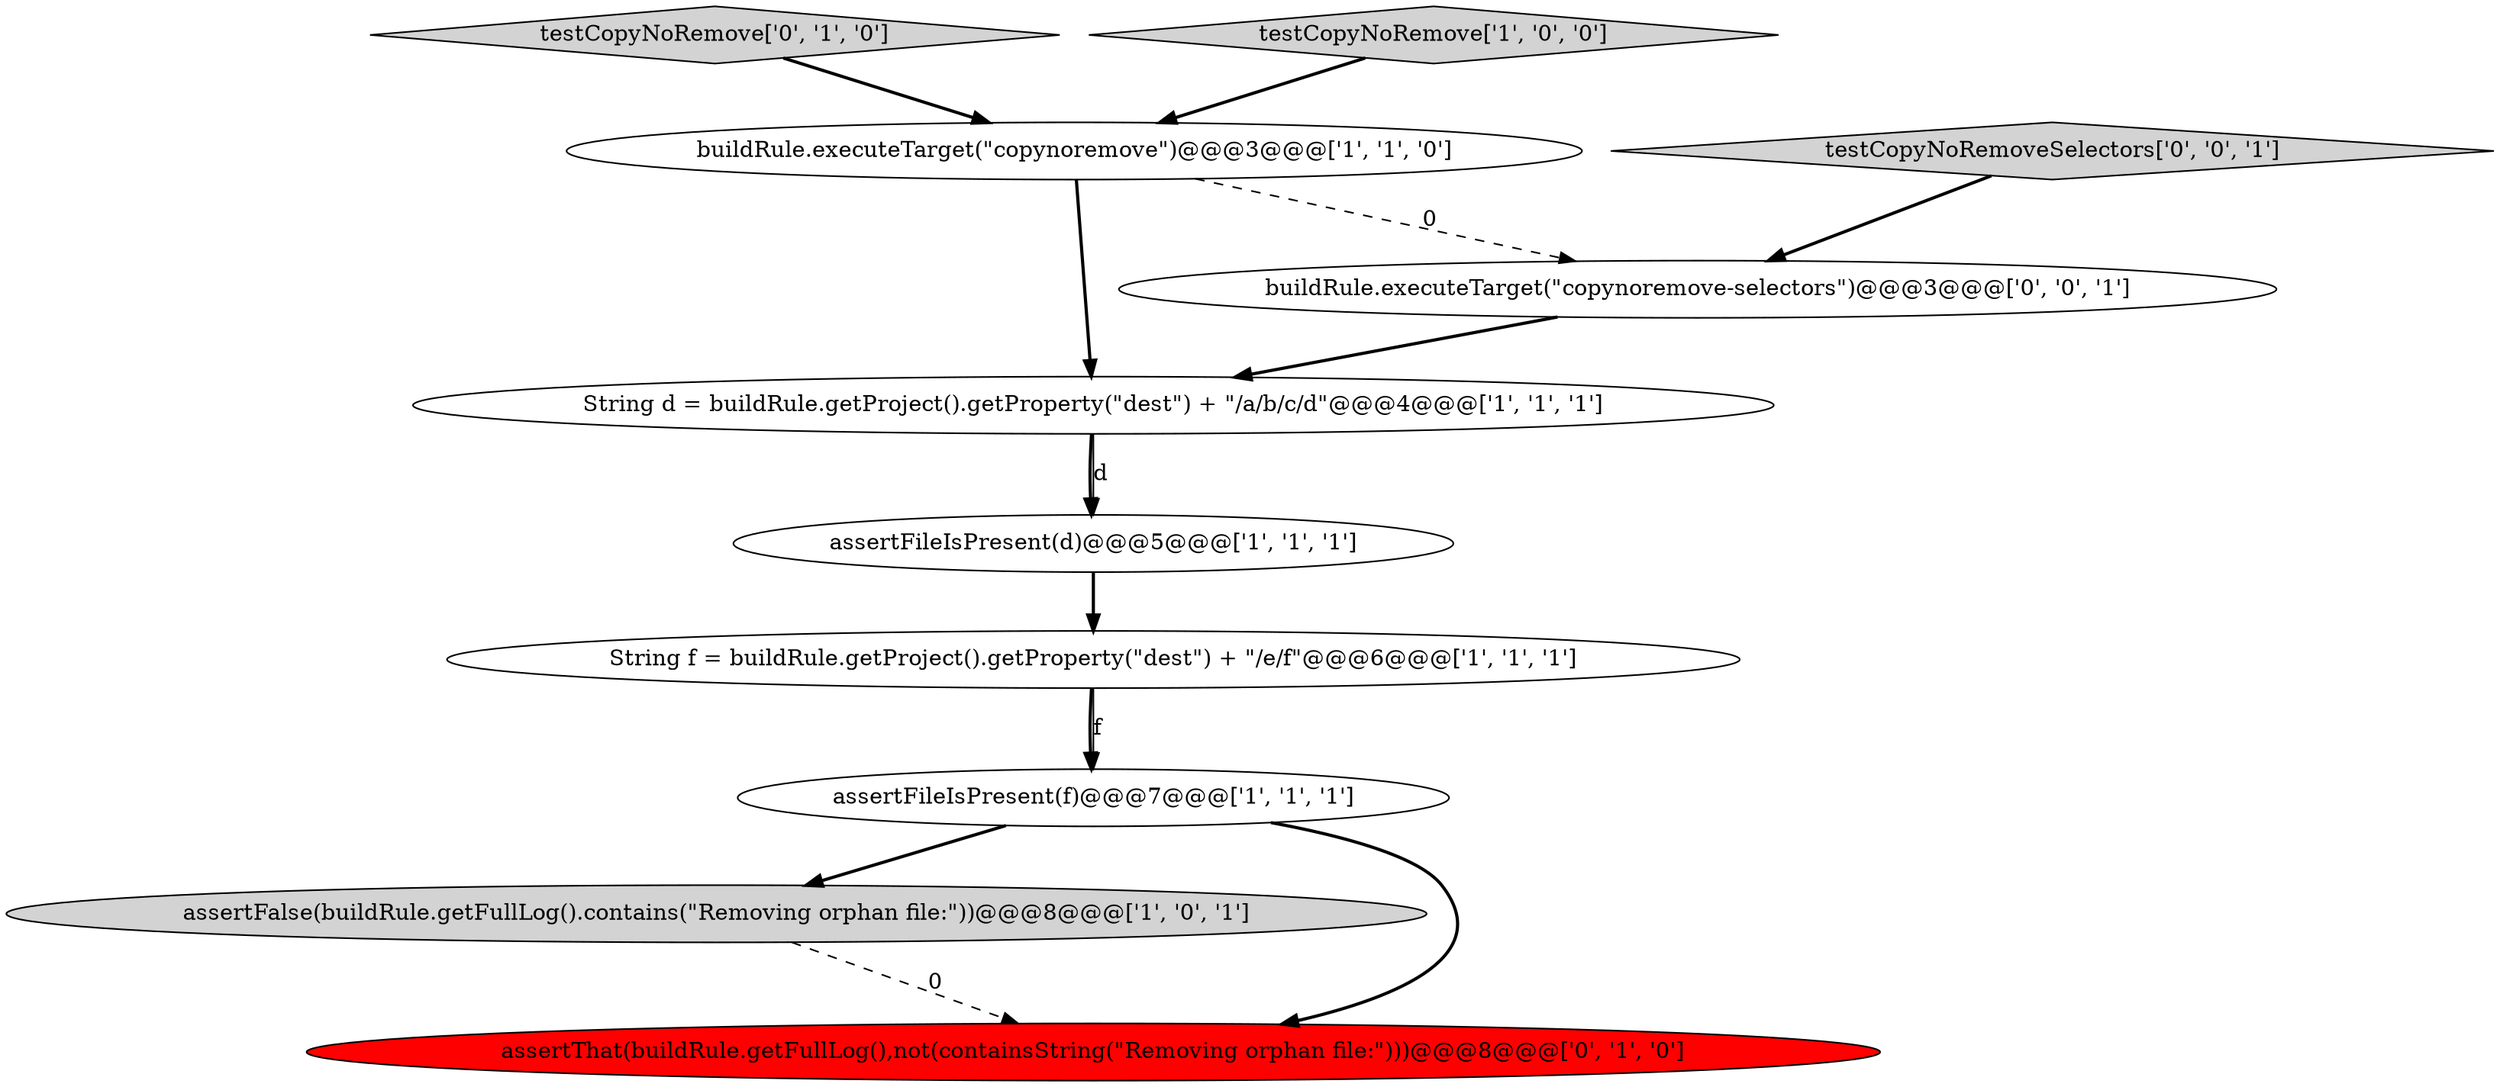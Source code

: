 digraph {
8 [style = filled, label = "testCopyNoRemove['0', '1', '0']", fillcolor = lightgray, shape = diamond image = "AAA0AAABBB2BBB"];
0 [style = filled, label = "String d = buildRule.getProject().getProperty(\"dest\") + \"/a/b/c/d\"@@@4@@@['1', '1', '1']", fillcolor = white, shape = ellipse image = "AAA0AAABBB1BBB"];
9 [style = filled, label = "buildRule.executeTarget(\"copynoremove-selectors\")@@@3@@@['0', '0', '1']", fillcolor = white, shape = ellipse image = "AAA0AAABBB3BBB"];
4 [style = filled, label = "assertFileIsPresent(d)@@@5@@@['1', '1', '1']", fillcolor = white, shape = ellipse image = "AAA0AAABBB1BBB"];
1 [style = filled, label = "assertFalse(buildRule.getFullLog().contains(\"Removing orphan file:\"))@@@8@@@['1', '0', '1']", fillcolor = lightgray, shape = ellipse image = "AAA0AAABBB1BBB"];
5 [style = filled, label = "String f = buildRule.getProject().getProperty(\"dest\") + \"/e/f\"@@@6@@@['1', '1', '1']", fillcolor = white, shape = ellipse image = "AAA0AAABBB1BBB"];
7 [style = filled, label = "assertThat(buildRule.getFullLog(),not(containsString(\"Removing orphan file:\")))@@@8@@@['0', '1', '0']", fillcolor = red, shape = ellipse image = "AAA1AAABBB2BBB"];
10 [style = filled, label = "testCopyNoRemoveSelectors['0', '0', '1']", fillcolor = lightgray, shape = diamond image = "AAA0AAABBB3BBB"];
3 [style = filled, label = "testCopyNoRemove['1', '0', '0']", fillcolor = lightgray, shape = diamond image = "AAA0AAABBB1BBB"];
2 [style = filled, label = "assertFileIsPresent(f)@@@7@@@['1', '1', '1']", fillcolor = white, shape = ellipse image = "AAA0AAABBB1BBB"];
6 [style = filled, label = "buildRule.executeTarget(\"copynoremove\")@@@3@@@['1', '1', '0']", fillcolor = white, shape = ellipse image = "AAA0AAABBB1BBB"];
3->6 [style = bold, label=""];
5->2 [style = bold, label=""];
10->9 [style = bold, label=""];
8->6 [style = bold, label=""];
6->0 [style = bold, label=""];
2->7 [style = bold, label=""];
9->0 [style = bold, label=""];
1->7 [style = dashed, label="0"];
0->4 [style = bold, label=""];
4->5 [style = bold, label=""];
5->2 [style = solid, label="f"];
2->1 [style = bold, label=""];
6->9 [style = dashed, label="0"];
0->4 [style = solid, label="d"];
}
